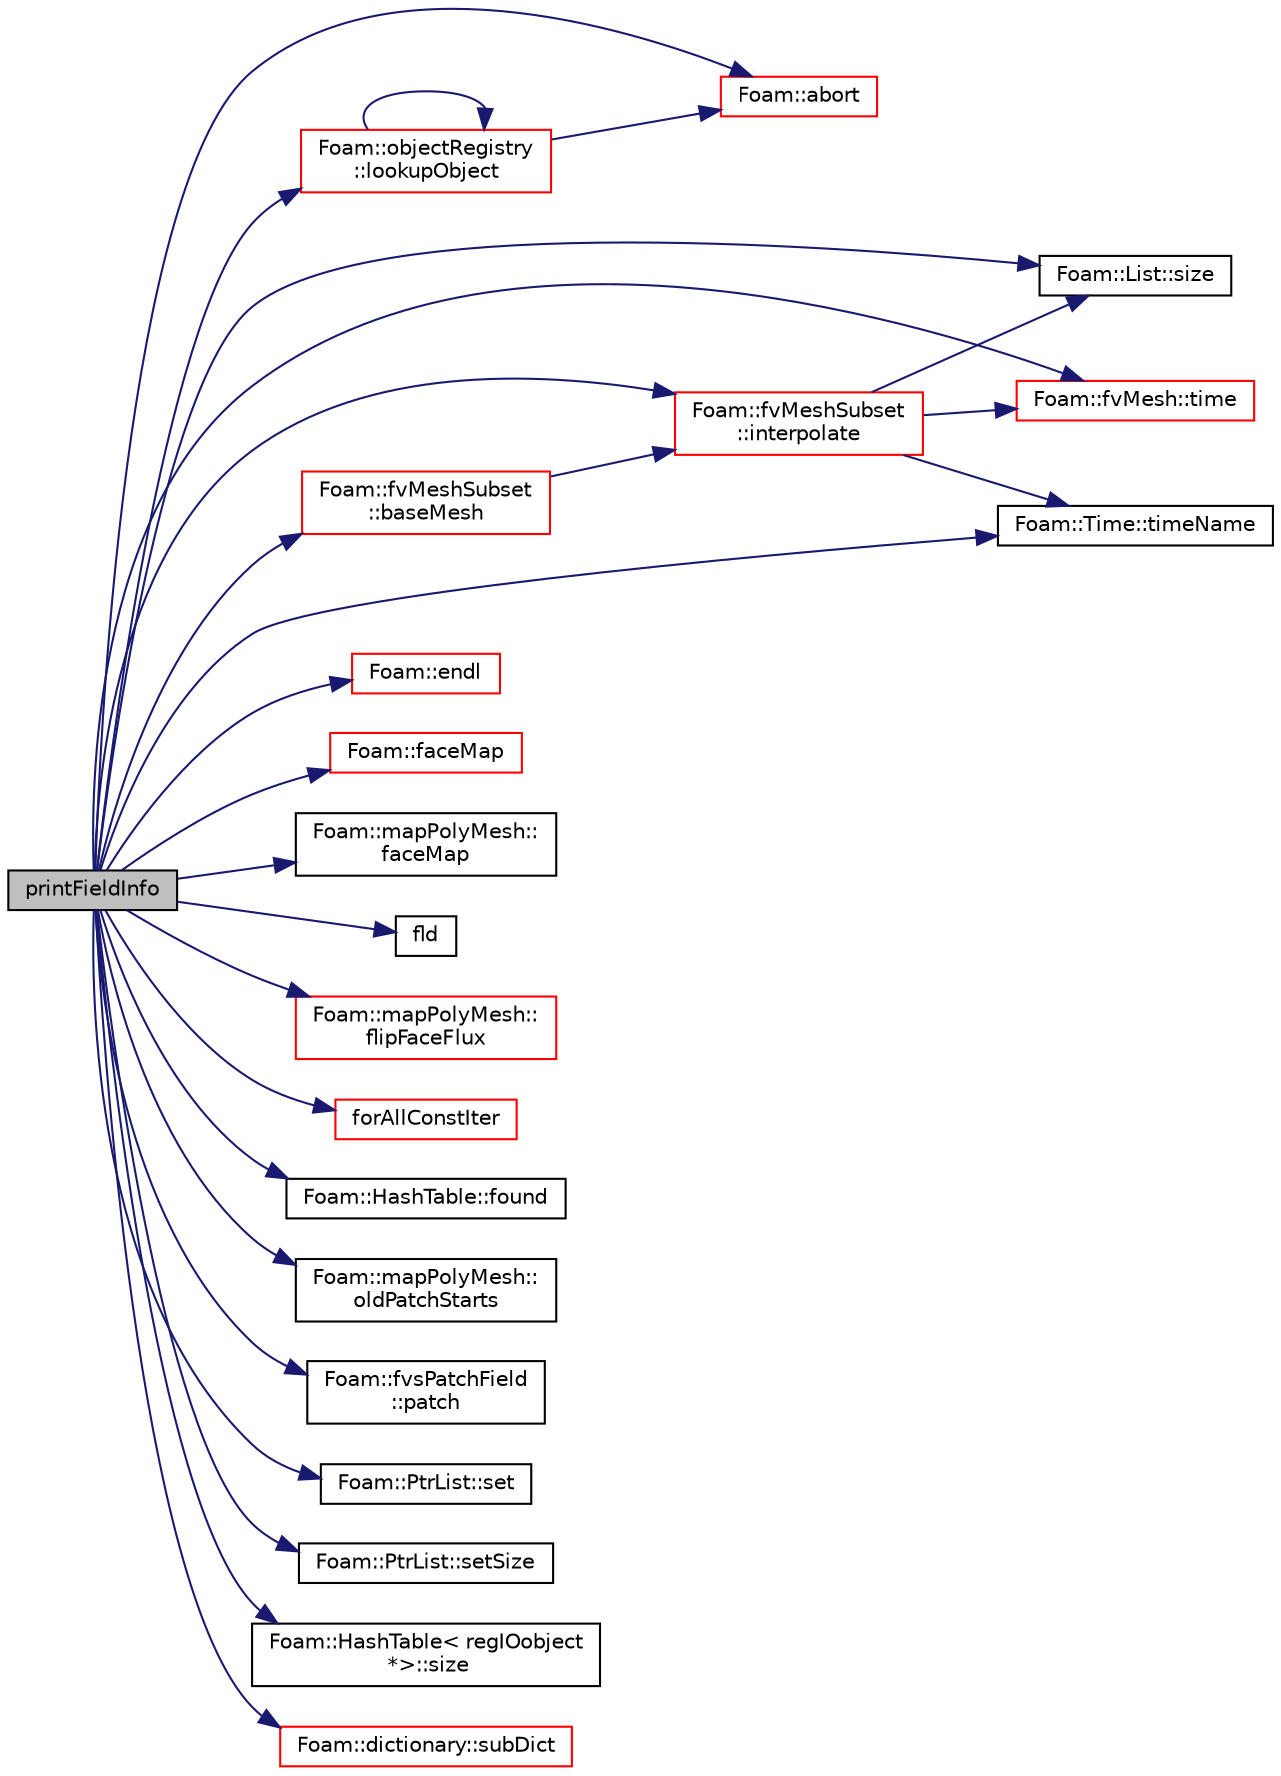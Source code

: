 digraph "printFieldInfo"
{
  bgcolor="transparent";
  edge [fontname="Helvetica",fontsize="10",labelfontname="Helvetica",labelfontsize="10"];
  node [fontname="Helvetica",fontsize="10",shape=record];
  rankdir="LR";
  Node2382 [label="printFieldInfo",height=0.2,width=0.4,color="black", fillcolor="grey75", style="filled", fontcolor="black"];
  Node2382 -> Node2383 [color="midnightblue",fontsize="10",style="solid",fontname="Helvetica"];
  Node2383 [label="Foam::abort",height=0.2,width=0.4,color="red",URL="$a21851.html#a447107a607d03e417307c203fa5fb44b"];
  Node2382 -> Node2428 [color="midnightblue",fontsize="10",style="solid",fontname="Helvetica"];
  Node2428 [label="Foam::fvMeshSubset\l::baseMesh",height=0.2,width=0.4,color="red",URL="$a22201.html#a2ddcd537a1fe2e9e03801c85464ac97d",tooltip="Original mesh. "];
  Node2428 -> Node2439 [color="midnightblue",fontsize="10",style="solid",fontname="Helvetica"];
  Node2439 [label="Foam::fvMeshSubset\l::interpolate",height=0.2,width=0.4,color="red",URL="$a22201.html#ab2b56c3ad77bae1b74dcfcb148e29073",tooltip="Map volume field. "];
  Node2439 -> Node2435 [color="midnightblue",fontsize="10",style="solid",fontname="Helvetica"];
  Node2435 [label="Foam::List::size",height=0.2,width=0.4,color="black",URL="$a26833.html#a8a5f6fa29bd4b500caf186f60245b384",tooltip="Override size to be inconsistent with allocated storage. "];
  Node2439 -> Node2443 [color="midnightblue",fontsize="10",style="solid",fontname="Helvetica"];
  Node2443 [label="Foam::fvMesh::time",height=0.2,width=0.4,color="red",URL="$a23593.html#a0d94096809fe3376b29a2a29ca11bb18",tooltip="Return the top-level database. "];
  Node2439 -> Node2445 [color="midnightblue",fontsize="10",style="solid",fontname="Helvetica"];
  Node2445 [label="Foam::Time::timeName",height=0.2,width=0.4,color="black",URL="$a27457.html#a5ae6a110de1b22323e19a46943c7f0c1",tooltip="Return time name of given scalar time. "];
  Node2382 -> Node2390 [color="midnightblue",fontsize="10",style="solid",fontname="Helvetica"];
  Node2390 [label="Foam::endl",height=0.2,width=0.4,color="red",URL="$a21851.html#a2db8fe02a0d3909e9351bb4275b23ce4",tooltip="Add newline and flush stream. "];
  Node2382 -> Node2462 [color="midnightblue",fontsize="10",style="solid",fontname="Helvetica"];
  Node2462 [label="Foam::faceMap",height=0.2,width=0.4,color="red",URL="$a21851.html#aa77215843e964fac259ab06e68d0ee02"];
  Node2382 -> Node2468 [color="midnightblue",fontsize="10",style="solid",fontname="Helvetica"];
  Node2468 [label="Foam::mapPolyMesh::\lfaceMap",height=0.2,width=0.4,color="black",URL="$a28541.html#af618d1e4110025c66bae41ba7411a5ce",tooltip="Old face map. "];
  Node2382 -> Node2469 [color="midnightblue",fontsize="10",style="solid",fontname="Helvetica"];
  Node2469 [label="fld",height=0.2,width=0.4,color="black",URL="$a19337.html#a378472d1f8b33eeefbda63a947476c8c"];
  Node2382 -> Node2470 [color="midnightblue",fontsize="10",style="solid",fontname="Helvetica"];
  Node2470 [label="Foam::mapPolyMesh::\lflipFaceFlux",height=0.2,width=0.4,color="red",URL="$a28541.html#a36bff455c4c32d8244b699fc4c9d096b",tooltip="Map of flipped face flux faces. "];
  Node2382 -> Node2477 [color="midnightblue",fontsize="10",style="solid",fontname="Helvetica"];
  Node2477 [label="forAllConstIter",height=0.2,width=0.4,color="red",URL="$a39311.html#ae21e2836509b0fa7f7cedf6493b11b09"];
  Node2382 -> Node2716 [color="midnightblue",fontsize="10",style="solid",fontname="Helvetica"];
  Node2716 [label="Foam::HashTable::found",height=0.2,width=0.4,color="black",URL="$a26841.html#a9a7a02c333e3e98344a1e5b891c4d985",tooltip="Return true if hashedEntry is found in table. "];
  Node2382 -> Node2439 [color="midnightblue",fontsize="10",style="solid",fontname="Helvetica"];
  Node2382 -> Node2717 [color="midnightblue",fontsize="10",style="solid",fontname="Helvetica"];
  Node2717 [label="Foam::objectRegistry\l::lookupObject",height=0.2,width=0.4,color="red",URL="$a27433.html#a8b49296f8410366342c524250612c2aa",tooltip="Lookup and return the object of the given Type. "];
  Node2717 -> Node2383 [color="midnightblue",fontsize="10",style="solid",fontname="Helvetica"];
  Node2717 -> Node2717 [color="midnightblue",fontsize="10",style="solid",fontname="Helvetica"];
  Node2382 -> Node2722 [color="midnightblue",fontsize="10",style="solid",fontname="Helvetica"];
  Node2722 [label="Foam::mapPolyMesh::\loldPatchStarts",height=0.2,width=0.4,color="black",URL="$a28541.html#ab6af42a6b241790b5815b39b574ba392",tooltip="Return list of the old patch start labels. "];
  Node2382 -> Node2564 [color="midnightblue",fontsize="10",style="solid",fontname="Helvetica"];
  Node2564 [label="Foam::fvsPatchField\l::patch",height=0.2,width=0.4,color="black",URL="$a23241.html#aca0923a4611f6166ffd8fa14d81864a4",tooltip="Return patch. "];
  Node2382 -> Node2693 [color="midnightblue",fontsize="10",style="solid",fontname="Helvetica"];
  Node2693 [label="Foam::PtrList::set",height=0.2,width=0.4,color="black",URL="$a27029.html#a2d4fe99e7a41d6359b3c1946995622a0",tooltip="Is element set. "];
  Node2382 -> Node2575 [color="midnightblue",fontsize="10",style="solid",fontname="Helvetica"];
  Node2575 [label="Foam::PtrList::setSize",height=0.2,width=0.4,color="black",URL="$a27029.html#aedb985ffeaf1bdbfeccc2a8730405703",tooltip="Reset size of PtrList. If extending the PtrList, new entries are. "];
  Node2382 -> Node2435 [color="midnightblue",fontsize="10",style="solid",fontname="Helvetica"];
  Node2382 -> Node2580 [color="midnightblue",fontsize="10",style="solid",fontname="Helvetica"];
  Node2580 [label="Foam::HashTable\< regIOobject\l *\>::size",height=0.2,width=0.4,color="black",URL="$a26841.html#a47b3bf30da1eb3ab8076b5fbe00e0494",tooltip="Return number of elements in table. "];
  Node2382 -> Node2645 [color="midnightblue",fontsize="10",style="solid",fontname="Helvetica"];
  Node2645 [label="Foam::dictionary::subDict",height=0.2,width=0.4,color="red",URL="$a27129.html#aaa26b5f2da6aff5a6a59af5407f1bf59",tooltip="Find and return a sub-dictionary. "];
  Node2382 -> Node2443 [color="midnightblue",fontsize="10",style="solid",fontname="Helvetica"];
  Node2382 -> Node2445 [color="midnightblue",fontsize="10",style="solid",fontname="Helvetica"];
}
